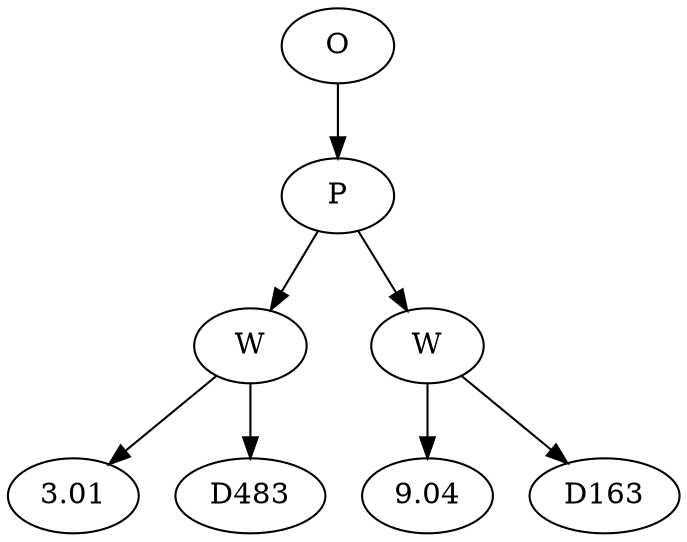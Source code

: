 // Tree
digraph {
	17485169 [label=O]
	17485170 [label=P]
	17485169 -> 17485170
	17485171 [label=W]
	17485170 -> 17485171
	17485172 [label=3.01]
	17485171 -> 17485172
	17485173 [label=D483]
	17485171 -> 17485173
	17485174 [label=W]
	17485170 -> 17485174
	17485175 [label=9.04]
	17485174 -> 17485175
	17485176 [label=D163]
	17485174 -> 17485176
}
